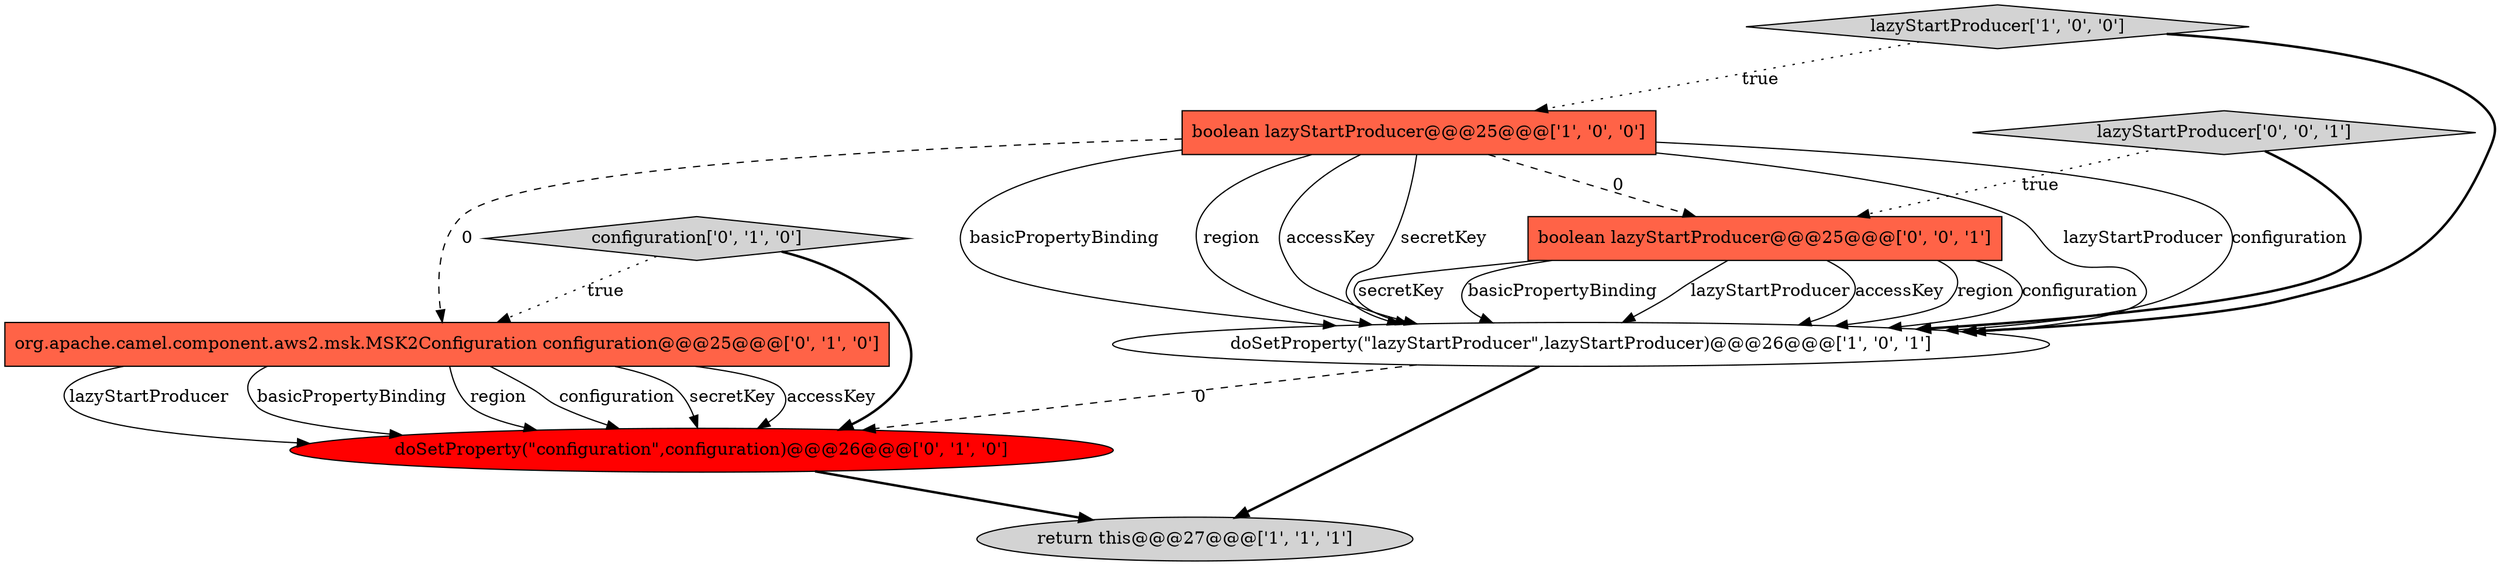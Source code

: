 digraph {
1 [style = filled, label = "return this@@@27@@@['1', '1', '1']", fillcolor = lightgray, shape = ellipse image = "AAA0AAABBB1BBB"];
7 [style = filled, label = "lazyStartProducer['0', '0', '1']", fillcolor = lightgray, shape = diamond image = "AAA0AAABBB3BBB"];
3 [style = filled, label = "lazyStartProducer['1', '0', '0']", fillcolor = lightgray, shape = diamond image = "AAA0AAABBB1BBB"];
8 [style = filled, label = "boolean lazyStartProducer@@@25@@@['0', '0', '1']", fillcolor = tomato, shape = box image = "AAA0AAABBB3BBB"];
6 [style = filled, label = "doSetProperty(\"configuration\",configuration)@@@26@@@['0', '1', '0']", fillcolor = red, shape = ellipse image = "AAA1AAABBB2BBB"];
4 [style = filled, label = "org.apache.camel.component.aws2.msk.MSK2Configuration configuration@@@25@@@['0', '1', '0']", fillcolor = tomato, shape = box image = "AAA1AAABBB2BBB"];
5 [style = filled, label = "configuration['0', '1', '0']", fillcolor = lightgray, shape = diamond image = "AAA0AAABBB2BBB"];
2 [style = filled, label = "boolean lazyStartProducer@@@25@@@['1', '0', '0']", fillcolor = tomato, shape = box image = "AAA1AAABBB1BBB"];
0 [style = filled, label = "doSetProperty(\"lazyStartProducer\",lazyStartProducer)@@@26@@@['1', '0', '1']", fillcolor = white, shape = ellipse image = "AAA0AAABBB1BBB"];
8->0 [style = solid, label="lazyStartProducer"];
8->0 [style = solid, label="accessKey"];
4->6 [style = solid, label="configuration"];
4->6 [style = solid, label="secretKey"];
4->6 [style = solid, label="accessKey"];
4->6 [style = solid, label="lazyStartProducer"];
0->6 [style = dashed, label="0"];
2->0 [style = solid, label="secretKey"];
2->0 [style = solid, label="lazyStartProducer"];
7->0 [style = bold, label=""];
8->0 [style = solid, label="region"];
8->0 [style = solid, label="configuration"];
4->6 [style = solid, label="basicPropertyBinding"];
4->6 [style = solid, label="region"];
2->8 [style = dashed, label="0"];
3->0 [style = bold, label=""];
5->4 [style = dotted, label="true"];
8->0 [style = solid, label="secretKey"];
6->1 [style = bold, label=""];
2->0 [style = solid, label="configuration"];
2->0 [style = solid, label="basicPropertyBinding"];
2->0 [style = solid, label="region"];
5->6 [style = bold, label=""];
0->1 [style = bold, label=""];
2->0 [style = solid, label="accessKey"];
8->0 [style = solid, label="basicPropertyBinding"];
7->8 [style = dotted, label="true"];
3->2 [style = dotted, label="true"];
2->4 [style = dashed, label="0"];
}
